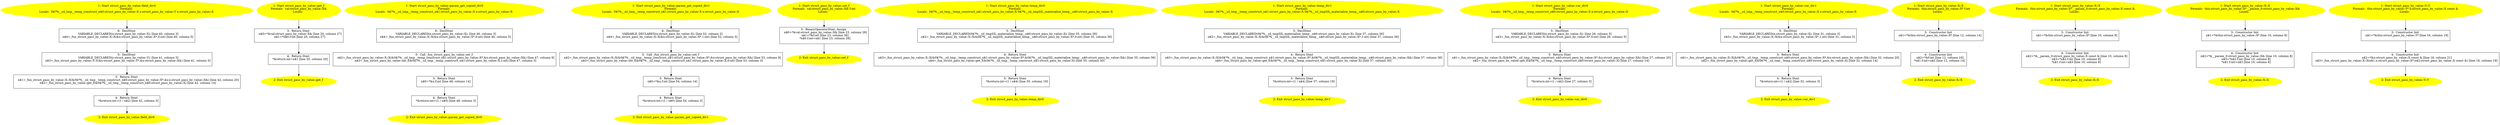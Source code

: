 /* @generated */
digraph cfg {
"field_div0#struct_pass_by_value#10739265731582012189.309f906a63458fd1d3c6651d011f1020_1" [label="1: Start struct_pass_by_value::field_div0\nFormals: \nLocals:  0$?%__sil_tmp__temp_construct_n$0:struct_pass_by_value::X y:struct_pass_by_value::Y x:struct_pass_by_value::X \n  " color=yellow style=filled]
	

	 "field_div0#struct_pass_by_value#10739265731582012189.309f906a63458fd1d3c6651d011f1020_1" -> "field_div0#struct_pass_by_value#10739265731582012189.309f906a63458fd1d3c6651d011f1020_6" ;
"field_div0#struct_pass_by_value#10739265731582012189.309f906a63458fd1d3c6651d011f1020_2" [label="2: Exit struct_pass_by_value::field_div0 \n  " color=yellow style=filled]
	

"field_div0#struct_pass_by_value#10739265731582012189.309f906a63458fd1d3c6651d011f1020_3" [label="3:  Return Stmt \n   n$1=_fun_struct_pass_by_value::X::X(&0$?%__sil_tmp__temp_construct_n$0:struct_pass_by_value::X*,&y.x:struct_pass_by_value::X&) [line 42, column 20]\n  n$2=_fun_struct_pass_by_value::get_f(&0$?%__sil_tmp__temp_construct_n$0:struct_pass_by_value::X) [line 42, column 14]\n " shape="box"]
	

	 "field_div0#struct_pass_by_value#10739265731582012189.309f906a63458fd1d3c6651d011f1020_3" -> "field_div0#struct_pass_by_value#10739265731582012189.309f906a63458fd1d3c6651d011f1020_4" ;
"field_div0#struct_pass_by_value#10739265731582012189.309f906a63458fd1d3c6651d011f1020_4" [label="4:  Return Stmt \n   *&return:int=(1 / n$2) [line 42, column 3]\n " shape="box"]
	

	 "field_div0#struct_pass_by_value#10739265731582012189.309f906a63458fd1d3c6651d011f1020_4" -> "field_div0#struct_pass_by_value#10739265731582012189.309f906a63458fd1d3c6651d011f1020_2" ;
"field_div0#struct_pass_by_value#10739265731582012189.309f906a63458fd1d3c6651d011f1020_5" [label="5:  DeclStmt \n   VARIABLE_DECLARED(y:struct_pass_by_value::Y); [line 41, column 3]\n  n$3=_fun_struct_pass_by_value::Y::Y(&y:struct_pass_by_value::Y*,&x:struct_pass_by_value::X&) [line 41, column 5]\n " shape="box"]
	

	 "field_div0#struct_pass_by_value#10739265731582012189.309f906a63458fd1d3c6651d011f1020_5" -> "field_div0#struct_pass_by_value#10739265731582012189.309f906a63458fd1d3c6651d011f1020_3" ;
"field_div0#struct_pass_by_value#10739265731582012189.309f906a63458fd1d3c6651d011f1020_6" [label="6:  DeclStmt \n   VARIABLE_DECLARED(x:struct_pass_by_value::X); [line 40, column 3]\n  n$4=_fun_struct_pass_by_value::X::X(&x:struct_pass_by_value::X*,0:int) [line 40, column 5]\n " shape="box"]
	

	 "field_div0#struct_pass_by_value#10739265731582012189.309f906a63458fd1d3c6651d011f1020_6" -> "field_div0#struct_pass_by_value#10739265731582012189.309f906a63458fd1d3c6651d011f1020_5" ;
"get_f#struct_pass_by_value#16901161791851138670.e181cdd22ed5b9b12bfb0f726d36256b_1" [label="1: Start struct_pass_by_value::get_f\nFormals:  val:struct_pass_by_value::X&\nLocals:  \n  " color=yellow style=filled]
	

	 "get_f#struct_pass_by_value#16901161791851138670.e181cdd22ed5b9b12bfb0f726d36256b_1" -> "get_f#struct_pass_by_value#16901161791851138670.e181cdd22ed5b9b12bfb0f726d36256b_3" ;
"get_f#struct_pass_by_value#16901161791851138670.e181cdd22ed5b9b12bfb0f726d36256b_2" [label="2: Exit struct_pass_by_value::get_f \n  " color=yellow style=filled]
	

"get_f#struct_pass_by_value#16901161791851138670.e181cdd22ed5b9b12bfb0f726d36256b_3" [label="3:  Return Stmt \n   n$0=*&val:struct_pass_by_value::X& [line 20, column 27]\n  n$1=*n$0.f:int [line 20, column 27]\n " shape="box"]
	

	 "get_f#struct_pass_by_value#16901161791851138670.e181cdd22ed5b9b12bfb0f726d36256b_3" -> "get_f#struct_pass_by_value#16901161791851138670.e181cdd22ed5b9b12bfb0f726d36256b_4" ;
"get_f#struct_pass_by_value#16901161791851138670.e181cdd22ed5b9b12bfb0f726d36256b_4" [label="4:  Return Stmt \n   *&return:int=n$1 [line 20, column 20]\n " shape="box"]
	

	 "get_f#struct_pass_by_value#16901161791851138670.e181cdd22ed5b9b12bfb0f726d36256b_4" -> "get_f#struct_pass_by_value#16901161791851138670.e181cdd22ed5b9b12bfb0f726d36256b_2" ;
"param_get_copied_div0#struct_pass_by_value#5422600122206315156.a9ecc5bcf15beb35ee10b7d5c038ad8e_1" [label="1: Start struct_pass_by_value::param_get_copied_div0\nFormals: \nLocals:  0$?%__sil_tmp__temp_construct_n$1:struct_pass_by_value::X x:struct_pass_by_value::X \n  " color=yellow style=filled]
	

	 "param_get_copied_div0#struct_pass_by_value#5422600122206315156.a9ecc5bcf15beb35ee10b7d5c038ad8e_1" -> "param_get_copied_div0#struct_pass_by_value#5422600122206315156.a9ecc5bcf15beb35ee10b7d5c038ad8e_6" ;
"param_get_copied_div0#struct_pass_by_value#5422600122206315156.a9ecc5bcf15beb35ee10b7d5c038ad8e_2" [label="2: Exit struct_pass_by_value::param_get_copied_div0 \n  " color=yellow style=filled]
	

"param_get_copied_div0#struct_pass_by_value#5422600122206315156.a9ecc5bcf15beb35ee10b7d5c038ad8e_3" [label="3:  Return Stmt \n   n$0=*&x.f:int [line 48, column 14]\n " shape="box"]
	

	 "param_get_copied_div0#struct_pass_by_value#5422600122206315156.a9ecc5bcf15beb35ee10b7d5c038ad8e_3" -> "param_get_copied_div0#struct_pass_by_value#5422600122206315156.a9ecc5bcf15beb35ee10b7d5c038ad8e_4" ;
"param_get_copied_div0#struct_pass_by_value#5422600122206315156.a9ecc5bcf15beb35ee10b7d5c038ad8e_4" [label="4:  Return Stmt \n   *&return:int=(1 / n$0) [line 48, column 3]\n " shape="box"]
	

	 "param_get_copied_div0#struct_pass_by_value#5422600122206315156.a9ecc5bcf15beb35ee10b7d5c038ad8e_4" -> "param_get_copied_div0#struct_pass_by_value#5422600122206315156.a9ecc5bcf15beb35ee10b7d5c038ad8e_2" ;
"param_get_copied_div0#struct_pass_by_value#5422600122206315156.a9ecc5bcf15beb35ee10b7d5c038ad8e_5" [label="5:  Call _fun_struct_pass_by_value::set_f \n   n$2=_fun_struct_pass_by_value::X::X(&0$?%__sil_tmp__temp_construct_n$1:struct_pass_by_value::X*,&x:struct_pass_by_value::X&) [line 47, column 9]\n  n$3=_fun_struct_pass_by_value::set_f(&0$?%__sil_tmp__temp_construct_n$1:struct_pass_by_value::X,1:int) [line 47, column 3]\n " shape="box"]
	

	 "param_get_copied_div0#struct_pass_by_value#5422600122206315156.a9ecc5bcf15beb35ee10b7d5c038ad8e_5" -> "param_get_copied_div0#struct_pass_by_value#5422600122206315156.a9ecc5bcf15beb35ee10b7d5c038ad8e_3" ;
"param_get_copied_div0#struct_pass_by_value#5422600122206315156.a9ecc5bcf15beb35ee10b7d5c038ad8e_6" [label="6:  DeclStmt \n   VARIABLE_DECLARED(x:struct_pass_by_value::X); [line 46, column 3]\n  n$4=_fun_struct_pass_by_value::X::X(&x:struct_pass_by_value::X*,0:int) [line 46, column 5]\n " shape="box"]
	

	 "param_get_copied_div0#struct_pass_by_value#5422600122206315156.a9ecc5bcf15beb35ee10b7d5c038ad8e_6" -> "param_get_copied_div0#struct_pass_by_value#5422600122206315156.a9ecc5bcf15beb35ee10b7d5c038ad8e_5" ;
"param_get_copied_div1#struct_pass_by_value#4678038335560999331.58ffd03114defd7dfa2ce1d8e7c84b46_1" [label="1: Start struct_pass_by_value::param_get_copied_div1\nFormals: \nLocals:  0$?%__sil_tmp__temp_construct_n$1:struct_pass_by_value::X x:struct_pass_by_value::X \n  " color=yellow style=filled]
	

	 "param_get_copied_div1#struct_pass_by_value#4678038335560999331.58ffd03114defd7dfa2ce1d8e7c84b46_1" -> "param_get_copied_div1#struct_pass_by_value#4678038335560999331.58ffd03114defd7dfa2ce1d8e7c84b46_6" ;
"param_get_copied_div1#struct_pass_by_value#4678038335560999331.58ffd03114defd7dfa2ce1d8e7c84b46_2" [label="2: Exit struct_pass_by_value::param_get_copied_div1 \n  " color=yellow style=filled]
	

"param_get_copied_div1#struct_pass_by_value#4678038335560999331.58ffd03114defd7dfa2ce1d8e7c84b46_3" [label="3:  Return Stmt \n   n$0=*&x.f:int [line 54, column 14]\n " shape="box"]
	

	 "param_get_copied_div1#struct_pass_by_value#4678038335560999331.58ffd03114defd7dfa2ce1d8e7c84b46_3" -> "param_get_copied_div1#struct_pass_by_value#4678038335560999331.58ffd03114defd7dfa2ce1d8e7c84b46_4" ;
"param_get_copied_div1#struct_pass_by_value#4678038335560999331.58ffd03114defd7dfa2ce1d8e7c84b46_4" [label="4:  Return Stmt \n   *&return:int=(1 / n$0) [line 54, column 3]\n " shape="box"]
	

	 "param_get_copied_div1#struct_pass_by_value#4678038335560999331.58ffd03114defd7dfa2ce1d8e7c84b46_4" -> "param_get_copied_div1#struct_pass_by_value#4678038335560999331.58ffd03114defd7dfa2ce1d8e7c84b46_2" ;
"param_get_copied_div1#struct_pass_by_value#4678038335560999331.58ffd03114defd7dfa2ce1d8e7c84b46_5" [label="5:  Call _fun_struct_pass_by_value::set_f \n   n$2=_fun_struct_pass_by_value::X::X(&0$?%__sil_tmp__temp_construct_n$1:struct_pass_by_value::X*,&x:struct_pass_by_value::X&) [line 53, column 9]\n  n$3=_fun_struct_pass_by_value::set_f(&0$?%__sil_tmp__temp_construct_n$1:struct_pass_by_value::X,0:int) [line 53, column 3]\n " shape="box"]
	

	 "param_get_copied_div1#struct_pass_by_value#4678038335560999331.58ffd03114defd7dfa2ce1d8e7c84b46_5" -> "param_get_copied_div1#struct_pass_by_value#4678038335560999331.58ffd03114defd7dfa2ce1d8e7c84b46_3" ;
"param_get_copied_div1#struct_pass_by_value#4678038335560999331.58ffd03114defd7dfa2ce1d8e7c84b46_6" [label="6:  DeclStmt \n   VARIABLE_DECLARED(x:struct_pass_by_value::X); [line 52, column 3]\n  n$4=_fun_struct_pass_by_value::X::X(&x:struct_pass_by_value::X*,1:int) [line 52, column 5]\n " shape="box"]
	

	 "param_get_copied_div1#struct_pass_by_value#4678038335560999331.58ffd03114defd7dfa2ce1d8e7c84b46_6" -> "param_get_copied_div1#struct_pass_by_value#4678038335560999331.58ffd03114defd7dfa2ce1d8e7c84b46_5" ;
"set_f#struct_pass_by_value#449985082730240817.3244dc0de9a72d4ec2d03e236d94d06e_1" [label="1: Start struct_pass_by_value::set_f\nFormals:  val:struct_pass_by_value::X& f:int\nLocals:  \n  " color=yellow style=filled]
	

	 "set_f#struct_pass_by_value#449985082730240817.3244dc0de9a72d4ec2d03e236d94d06e_1" -> "set_f#struct_pass_by_value#449985082730240817.3244dc0de9a72d4ec2d03e236d94d06e_3" ;
"set_f#struct_pass_by_value#449985082730240817.3244dc0de9a72d4ec2d03e236d94d06e_2" [label="2: Exit struct_pass_by_value::set_f \n  " color=yellow style=filled]
	

"set_f#struct_pass_by_value#449985082730240817.3244dc0de9a72d4ec2d03e236d94d06e_3" [label="3:  BinaryOperatorStmt: Assign \n   n$0=*&val:struct_pass_by_value::X& [line 23, column 28]\n  n$1=*&f:int [line 23, column 36]\n  *n$0.f:int=n$1 [line 23, column 28]\n " shape="box"]
	

	 "set_f#struct_pass_by_value#449985082730240817.3244dc0de9a72d4ec2d03e236d94d06e_3" -> "set_f#struct_pass_by_value#449985082730240817.3244dc0de9a72d4ec2d03e236d94d06e_2" ;
"temp_div0#struct_pass_by_value#12428807554484697371.c8fca64e841f1b138c802c96104d913c_1" [label="1: Start struct_pass_by_value::temp_div0\nFormals: \nLocals:  0$?%__sil_tmp__temp_construct_n$1:struct_pass_by_value::X 0$?%__sil_tmpSIL_materialize_temp__n$0:struct_pass_by_value::X \n  " color=yellow style=filled]
	

	 "temp_div0#struct_pass_by_value#12428807554484697371.c8fca64e841f1b138c802c96104d913c_1" -> "temp_div0#struct_pass_by_value#12428807554484697371.c8fca64e841f1b138c802c96104d913c_3" ;
"temp_div0#struct_pass_by_value#12428807554484697371.c8fca64e841f1b138c802c96104d913c_2" [label="2: Exit struct_pass_by_value::temp_div0 \n  " color=yellow style=filled]
	

"temp_div0#struct_pass_by_value#12428807554484697371.c8fca64e841f1b138c802c96104d913c_3" [label="3:  DeclStmt \n   VARIABLE_DECLARED(0$?%__sil_tmpSIL_materialize_temp__n$0:struct_pass_by_value::X); [line 35, column 36]\n  n$2=_fun_struct_pass_by_value::X::X(&0$?%__sil_tmpSIL_materialize_temp__n$0:struct_pass_by_value::X*,0:int) [line 35, column 36]\n " shape="box"]
	

	 "temp_div0#struct_pass_by_value#12428807554484697371.c8fca64e841f1b138c802c96104d913c_3" -> "temp_div0#struct_pass_by_value#12428807554484697371.c8fca64e841f1b138c802c96104d913c_4" ;
"temp_div0#struct_pass_by_value#12428807554484697371.c8fca64e841f1b138c802c96104d913c_4" [label="4:  Return Stmt \n   n$3=_fun_struct_pass_by_value::X::X(&0$?%__sil_tmp__temp_construct_n$1:struct_pass_by_value::X*,&0$?%__sil_tmpSIL_materialize_temp__n$0:struct_pass_by_value::X&) [line 35, column 36]\n  n$4=_fun_struct_pass_by_value::get_f(&0$?%__sil_tmp__temp_construct_n$1:struct_pass_by_value::X) [line 35, column 30]\n " shape="box"]
	

	 "temp_div0#struct_pass_by_value#12428807554484697371.c8fca64e841f1b138c802c96104d913c_4" -> "temp_div0#struct_pass_by_value#12428807554484697371.c8fca64e841f1b138c802c96104d913c_5" ;
"temp_div0#struct_pass_by_value#12428807554484697371.c8fca64e841f1b138c802c96104d913c_5" [label="5:  Return Stmt \n   *&return:int=(1 / n$4) [line 35, column 19]\n " shape="box"]
	

	 "temp_div0#struct_pass_by_value#12428807554484697371.c8fca64e841f1b138c802c96104d913c_5" -> "temp_div0#struct_pass_by_value#12428807554484697371.c8fca64e841f1b138c802c96104d913c_2" ;
"temp_div1#struct_pass_by_value#13173334156757910444.11618e43948d09c7324724af84bc0d5b_1" [label="1: Start struct_pass_by_value::temp_div1\nFormals: \nLocals:  0$?%__sil_tmp__temp_construct_n$1:struct_pass_by_value::X 0$?%__sil_tmpSIL_materialize_temp__n$0:struct_pass_by_value::X \n  " color=yellow style=filled]
	

	 "temp_div1#struct_pass_by_value#13173334156757910444.11618e43948d09c7324724af84bc0d5b_1" -> "temp_div1#struct_pass_by_value#13173334156757910444.11618e43948d09c7324724af84bc0d5b_3" ;
"temp_div1#struct_pass_by_value#13173334156757910444.11618e43948d09c7324724af84bc0d5b_2" [label="2: Exit struct_pass_by_value::temp_div1 \n  " color=yellow style=filled]
	

"temp_div1#struct_pass_by_value#13173334156757910444.11618e43948d09c7324724af84bc0d5b_3" [label="3:  DeclStmt \n   VARIABLE_DECLARED(0$?%__sil_tmpSIL_materialize_temp__n$0:struct_pass_by_value::X); [line 37, column 36]\n  n$2=_fun_struct_pass_by_value::X::X(&0$?%__sil_tmpSIL_materialize_temp__n$0:struct_pass_by_value::X*,1:int) [line 37, column 36]\n " shape="box"]
	

	 "temp_div1#struct_pass_by_value#13173334156757910444.11618e43948d09c7324724af84bc0d5b_3" -> "temp_div1#struct_pass_by_value#13173334156757910444.11618e43948d09c7324724af84bc0d5b_4" ;
"temp_div1#struct_pass_by_value#13173334156757910444.11618e43948d09c7324724af84bc0d5b_4" [label="4:  Return Stmt \n   n$3=_fun_struct_pass_by_value::X::X(&0$?%__sil_tmp__temp_construct_n$1:struct_pass_by_value::X*,&0$?%__sil_tmpSIL_materialize_temp__n$0:struct_pass_by_value::X&) [line 37, column 36]\n  n$4=_fun_struct_pass_by_value::get_f(&0$?%__sil_tmp__temp_construct_n$1:struct_pass_by_value::X) [line 37, column 30]\n " shape="box"]
	

	 "temp_div1#struct_pass_by_value#13173334156757910444.11618e43948d09c7324724af84bc0d5b_4" -> "temp_div1#struct_pass_by_value#13173334156757910444.11618e43948d09c7324724af84bc0d5b_5" ;
"temp_div1#struct_pass_by_value#13173334156757910444.11618e43948d09c7324724af84bc0d5b_5" [label="5:  Return Stmt \n   *&return:int=(1 / n$4) [line 37, column 19]\n " shape="box"]
	

	 "temp_div1#struct_pass_by_value#13173334156757910444.11618e43948d09c7324724af84bc0d5b_5" -> "temp_div1#struct_pass_by_value#13173334156757910444.11618e43948d09c7324724af84bc0d5b_2" ;
"var_div0#struct_pass_by_value#10764880494979445665.44da929aedf0cdc1afaea064cb399051_1" [label="1: Start struct_pass_by_value::var_div0\nFormals: \nLocals:  0$?%__sil_tmp__temp_construct_n$0:struct_pass_by_value::X x:struct_pass_by_value::X \n  " color=yellow style=filled]
	

	 "var_div0#struct_pass_by_value#10764880494979445665.44da929aedf0cdc1afaea064cb399051_1" -> "var_div0#struct_pass_by_value#10764880494979445665.44da929aedf0cdc1afaea064cb399051_5" ;
"var_div0#struct_pass_by_value#10764880494979445665.44da929aedf0cdc1afaea064cb399051_2" [label="2: Exit struct_pass_by_value::var_div0 \n  " color=yellow style=filled]
	

"var_div0#struct_pass_by_value#10764880494979445665.44da929aedf0cdc1afaea064cb399051_3" [label="3:  Return Stmt \n   n$1=_fun_struct_pass_by_value::X::X(&0$?%__sil_tmp__temp_construct_n$0:struct_pass_by_value::X*,&x:struct_pass_by_value::X&) [line 27, column 20]\n  n$2=_fun_struct_pass_by_value::get_f(&0$?%__sil_tmp__temp_construct_n$0:struct_pass_by_value::X) [line 27, column 14]\n " shape="box"]
	

	 "var_div0#struct_pass_by_value#10764880494979445665.44da929aedf0cdc1afaea064cb399051_3" -> "var_div0#struct_pass_by_value#10764880494979445665.44da929aedf0cdc1afaea064cb399051_4" ;
"var_div0#struct_pass_by_value#10764880494979445665.44da929aedf0cdc1afaea064cb399051_4" [label="4:  Return Stmt \n   *&return:int=(1 / n$2) [line 27, column 3]\n " shape="box"]
	

	 "var_div0#struct_pass_by_value#10764880494979445665.44da929aedf0cdc1afaea064cb399051_4" -> "var_div0#struct_pass_by_value#10764880494979445665.44da929aedf0cdc1afaea064cb399051_2" ;
"var_div0#struct_pass_by_value#10764880494979445665.44da929aedf0cdc1afaea064cb399051_5" [label="5:  DeclStmt \n   VARIABLE_DECLARED(x:struct_pass_by_value::X); [line 26, column 3]\n  n$3=_fun_struct_pass_by_value::X::X(&x:struct_pass_by_value::X*,0:int) [line 26, column 5]\n " shape="box"]
	

	 "var_div0#struct_pass_by_value#10764880494979445665.44da929aedf0cdc1afaea064cb399051_5" -> "var_div0#struct_pass_by_value#10764880494979445665.44da929aedf0cdc1afaea064cb399051_3" ;
"var_div1#struct_pass_by_value#11501824865066029482.b667f3a6d8153cf4e571282bd064fc22_1" [label="1: Start struct_pass_by_value::var_div1\nFormals: \nLocals:  0$?%__sil_tmp__temp_construct_n$0:struct_pass_by_value::X x:struct_pass_by_value::X \n  " color=yellow style=filled]
	

	 "var_div1#struct_pass_by_value#11501824865066029482.b667f3a6d8153cf4e571282bd064fc22_1" -> "var_div1#struct_pass_by_value#11501824865066029482.b667f3a6d8153cf4e571282bd064fc22_5" ;
"var_div1#struct_pass_by_value#11501824865066029482.b667f3a6d8153cf4e571282bd064fc22_2" [label="2: Exit struct_pass_by_value::var_div1 \n  " color=yellow style=filled]
	

"var_div1#struct_pass_by_value#11501824865066029482.b667f3a6d8153cf4e571282bd064fc22_3" [label="3:  Return Stmt \n   n$1=_fun_struct_pass_by_value::X::X(&0$?%__sil_tmp__temp_construct_n$0:struct_pass_by_value::X*,&x:struct_pass_by_value::X&) [line 32, column 20]\n  n$2=_fun_struct_pass_by_value::get_f(&0$?%__sil_tmp__temp_construct_n$0:struct_pass_by_value::X) [line 32, column 14]\n " shape="box"]
	

	 "var_div1#struct_pass_by_value#11501824865066029482.b667f3a6d8153cf4e571282bd064fc22_3" -> "var_div1#struct_pass_by_value#11501824865066029482.b667f3a6d8153cf4e571282bd064fc22_4" ;
"var_div1#struct_pass_by_value#11501824865066029482.b667f3a6d8153cf4e571282bd064fc22_4" [label="4:  Return Stmt \n   *&return:int=(1 / n$2) [line 32, column 3]\n " shape="box"]
	

	 "var_div1#struct_pass_by_value#11501824865066029482.b667f3a6d8153cf4e571282bd064fc22_4" -> "var_div1#struct_pass_by_value#11501824865066029482.b667f3a6d8153cf4e571282bd064fc22_2" ;
"var_div1#struct_pass_by_value#11501824865066029482.b667f3a6d8153cf4e571282bd064fc22_5" [label="5:  DeclStmt \n   VARIABLE_DECLARED(x:struct_pass_by_value::X); [line 31, column 3]\n  n$3=_fun_struct_pass_by_value::X::X(&x:struct_pass_by_value::X*,1:int) [line 31, column 5]\n " shape="box"]
	

	 "var_div1#struct_pass_by_value#11501824865066029482.b667f3a6d8153cf4e571282bd064fc22_5" -> "var_div1#struct_pass_by_value#11501824865066029482.b667f3a6d8153cf4e571282bd064fc22_3" ;
"X#X#struct_pass_by_value#{10692205318349234485}.f4e0c763bea81c11f96aa74eb1797fca_1" [label="1: Start struct_pass_by_value::X::X\nFormals:  this:struct_pass_by_value::X* f:int\nLocals:  \n  " color=yellow style=filled]
	

	 "X#X#struct_pass_by_value#{10692205318349234485}.f4e0c763bea81c11f96aa74eb1797fca_1" -> "X#X#struct_pass_by_value#{10692205318349234485}.f4e0c763bea81c11f96aa74eb1797fca_3" ;
"X#X#struct_pass_by_value#{10692205318349234485}.f4e0c763bea81c11f96aa74eb1797fca_2" [label="2: Exit struct_pass_by_value::X::X \n  " color=yellow style=filled]
	

"X#X#struct_pass_by_value#{10692205318349234485}.f4e0c763bea81c11f96aa74eb1797fca_3" [label="3:  Constructor Init \n   n$1=*&this:struct_pass_by_value::X* [line 12, column 14]\n " shape="box"]
	

	 "X#X#struct_pass_by_value#{10692205318349234485}.f4e0c763bea81c11f96aa74eb1797fca_3" -> "X#X#struct_pass_by_value#{10692205318349234485}.f4e0c763bea81c11f96aa74eb1797fca_4" ;
"X#X#struct_pass_by_value#{10692205318349234485}.f4e0c763bea81c11f96aa74eb1797fca_4" [label="4:  Constructor Init \n   n$2=*&f:int [line 12, column 16]\n  *n$1.f:int=n$2 [line 12, column 14]\n " shape="box"]
	

	 "X#X#struct_pass_by_value#{10692205318349234485}.f4e0c763bea81c11f96aa74eb1797fca_4" -> "X#X#struct_pass_by_value#{10692205318349234485}.f4e0c763bea81c11f96aa74eb1797fca_2" ;
"X#X#struct_pass_by_value#{5791089659555636003}.f2aa48824a1b44e618077c9a9f060146_1" [label="1: Start struct_pass_by_value::X::X\nFormals:  this:struct_pass_by_value::X* __param_0:struct_pass_by_value::X const &\nLocals:  \n  " color=yellow style=filled]
	

	 "X#X#struct_pass_by_value#{5791089659555636003}.f2aa48824a1b44e618077c9a9f060146_1" -> "X#X#struct_pass_by_value#{5791089659555636003}.f2aa48824a1b44e618077c9a9f060146_3" ;
"X#X#struct_pass_by_value#{5791089659555636003}.f2aa48824a1b44e618077c9a9f060146_2" [label="2: Exit struct_pass_by_value::X::X \n  " color=yellow style=filled]
	

"X#X#struct_pass_by_value#{5791089659555636003}.f2aa48824a1b44e618077c9a9f060146_3" [label="3:  Constructor Init \n   n$1=*&this:struct_pass_by_value::X* [line 10, column 8]\n " shape="box"]
	

	 "X#X#struct_pass_by_value#{5791089659555636003}.f2aa48824a1b44e618077c9a9f060146_3" -> "X#X#struct_pass_by_value#{5791089659555636003}.f2aa48824a1b44e618077c9a9f060146_4" ;
"X#X#struct_pass_by_value#{5791089659555636003}.f2aa48824a1b44e618077c9a9f060146_4" [label="4:  Constructor Init \n   n$2=*&__param_0:struct_pass_by_value::X const & [line 10, column 8]\n  n$3=*n$2.f:int [line 10, column 8]\n  *n$1.f:int=n$3 [line 10, column 8]\n " shape="box"]
	

	 "X#X#struct_pass_by_value#{5791089659555636003}.f2aa48824a1b44e618077c9a9f060146_4" -> "X#X#struct_pass_by_value#{5791089659555636003}.f2aa48824a1b44e618077c9a9f060146_2" ;
"X#X#struct_pass_by_value#{9877988472483132493}.71d315dfbaacd91d87639a69d532c411_1" [label="1: Start struct_pass_by_value::X::X\nFormals:  this:struct_pass_by_value::X* __param_0:struct_pass_by_value::X&\nLocals:  \n  " color=yellow style=filled]
	

	 "X#X#struct_pass_by_value#{9877988472483132493}.71d315dfbaacd91d87639a69d532c411_1" -> "X#X#struct_pass_by_value#{9877988472483132493}.71d315dfbaacd91d87639a69d532c411_3" ;
"X#X#struct_pass_by_value#{9877988472483132493}.71d315dfbaacd91d87639a69d532c411_2" [label="2: Exit struct_pass_by_value::X::X \n  " color=yellow style=filled]
	

"X#X#struct_pass_by_value#{9877988472483132493}.71d315dfbaacd91d87639a69d532c411_3" [label="3:  Constructor Init \n   n$1=*&this:struct_pass_by_value::X* [line 10, column 8]\n " shape="box"]
	

	 "X#X#struct_pass_by_value#{9877988472483132493}.71d315dfbaacd91d87639a69d532c411_3" -> "X#X#struct_pass_by_value#{9877988472483132493}.71d315dfbaacd91d87639a69d532c411_4" ;
"X#X#struct_pass_by_value#{9877988472483132493}.71d315dfbaacd91d87639a69d532c411_4" [label="4:  Constructor Init \n   n$2=*&__param_0:struct_pass_by_value::X& [line 10, column 8]\n  n$3=*n$2.f:int [line 10, column 8]\n  *n$1.f:int=n$3 [line 10, column 8]\n " shape="box"]
	

	 "X#X#struct_pass_by_value#{9877988472483132493}.71d315dfbaacd91d87639a69d532c411_4" -> "X#X#struct_pass_by_value#{9877988472483132493}.71d315dfbaacd91d87639a69d532c411_2" ;
"Y#Y#struct_pass_by_value#{6277034357330223368}.2f8fb67b7b76eaffc31110d1cedb2cc9_1" [label="1: Start struct_pass_by_value::Y::Y\nFormals:  this:struct_pass_by_value::Y* x:struct_pass_by_value::X const &\nLocals:  \n  " color=yellow style=filled]
	

	 "Y#Y#struct_pass_by_value#{6277034357330223368}.2f8fb67b7b76eaffc31110d1cedb2cc9_1" -> "Y#Y#struct_pass_by_value#{6277034357330223368}.2f8fb67b7b76eaffc31110d1cedb2cc9_3" ;
"Y#Y#struct_pass_by_value#{6277034357330223368}.2f8fb67b7b76eaffc31110d1cedb2cc9_2" [label="2: Exit struct_pass_by_value::Y::Y \n  " color=yellow style=filled]
	

"Y#Y#struct_pass_by_value#{6277034357330223368}.2f8fb67b7b76eaffc31110d1cedb2cc9_3" [label="3:  Constructor Init \n   n$1=*&this:struct_pass_by_value::Y* [line 16, column 19]\n " shape="box"]
	

	 "Y#Y#struct_pass_by_value#{6277034357330223368}.2f8fb67b7b76eaffc31110d1cedb2cc9_3" -> "Y#Y#struct_pass_by_value#{6277034357330223368}.2f8fb67b7b76eaffc31110d1cedb2cc9_4" ;
"Y#Y#struct_pass_by_value#{6277034357330223368}.2f8fb67b7b76eaffc31110d1cedb2cc9_4" [label="4:  Constructor Init \n   n$2=*&x:struct_pass_by_value::X const & [line 16, column 21]\n  n$3=_fun_struct_pass_by_value::X::X(n$1.x:struct_pass_by_value::X*,n$2:struct_pass_by_value::X const &) [line 16, column 19]\n " shape="box"]
	

	 "Y#Y#struct_pass_by_value#{6277034357330223368}.2f8fb67b7b76eaffc31110d1cedb2cc9_4" -> "Y#Y#struct_pass_by_value#{6277034357330223368}.2f8fb67b7b76eaffc31110d1cedb2cc9_2" ;
}
